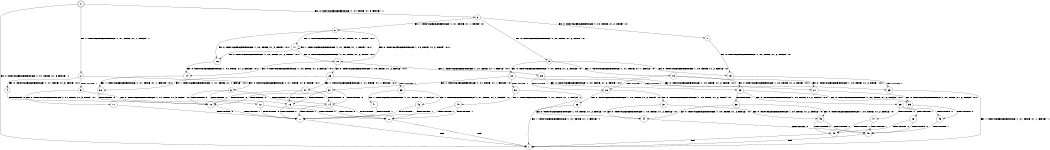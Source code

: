 digraph BCG {
size = "7, 10.5";
center = TRUE;
node [shape = circle];
0 [peripheries = 2];
0 -> 1 [label = "EX !0 !ATOMIC_EXCH_BRANCH (1, +1, TRUE, +1, 3, FALSE) !::"];
0 -> 2 [label = "EX !1 !ATOMIC_EXCH_BRANCH (1, +1, TRUE, +1, 1, FALSE) !::"];
0 -> 3 [label = "EX !0 !ATOMIC_EXCH_BRANCH (1, +1, TRUE, +1, 3, FALSE) !::"];
2 -> 4 [label = "EX !0 !ATOMIC_EXCH_BRANCH (1, +1, TRUE, +1, 3, TRUE) !:0:1:"];
2 -> 5 [label = "TERMINATE !1"];
2 -> 6 [label = "EX !0 !ATOMIC_EXCH_BRANCH (1, +1, TRUE, +1, 3, TRUE) !:0:1:"];
3 -> 7 [label = "EX !0 !ATOMIC_EXCH_BRANCH (1, +0, TRUE, +1, 2, TRUE) !:0:"];
3 -> 8 [label = "EX !1 !ATOMIC_EXCH_BRANCH (1, +1, TRUE, +1, 1, TRUE) !:0:"];
3 -> 9 [label = "EX !0 !ATOMIC_EXCH_BRANCH (1, +0, TRUE, +1, 2, TRUE) !:0:"];
4 -> 10 [label = "TERMINATE !0"];
5 -> 11 [label = "EX !0 !ATOMIC_EXCH_BRANCH (1, +1, TRUE, +1, 3, TRUE) !:0:"];
5 -> 12 [label = "EX !0 !ATOMIC_EXCH_BRANCH (1, +1, TRUE, +1, 3, TRUE) !:0:"];
6 -> 10 [label = "TERMINATE !0"];
6 -> 13 [label = "TERMINATE !1"];
6 -> 14 [label = "TERMINATE !0"];
7 -> 15 [label = "EX !0 !ATOMIC_EXCH_BRANCH (1, +0, TRUE, +1, 2, FALSE) !:0:"];
8 -> 16 [label = "EX !0 !ATOMIC_EXCH_BRANCH (1, +0, TRUE, +1, 2, TRUE) !:0:1:"];
8 -> 17 [label = "EX !1 !ATOMIC_EXCH_BRANCH (1, +1, TRUE, +1, 1, TRUE) !:0:1:"];
8 -> 18 [label = "EX !0 !ATOMIC_EXCH_BRANCH (1, +0, TRUE, +1, 2, TRUE) !:0:1:"];
9 -> 15 [label = "EX !0 !ATOMIC_EXCH_BRANCH (1, +0, TRUE, +1, 2, FALSE) !:0:"];
9 -> 19 [label = "EX !1 !ATOMIC_EXCH_BRANCH (1, +1, TRUE, +1, 1, FALSE) !:0:"];
9 -> 20 [label = "EX !0 !ATOMIC_EXCH_BRANCH (1, +0, TRUE, +1, 2, FALSE) !:0:"];
10 -> 21 [label = "TERMINATE !1"];
11 -> 21 [label = "TERMINATE !0"];
12 -> 21 [label = "TERMINATE !0"];
12 -> 22 [label = "TERMINATE !0"];
13 -> 21 [label = "TERMINATE !0"];
13 -> 22 [label = "TERMINATE !0"];
14 -> 21 [label = "TERMINATE !1"];
14 -> 22 [label = "TERMINATE !1"];
15 -> 23 [label = "TERMINATE !0"];
16 -> 24 [label = "EX !0 !ATOMIC_EXCH_BRANCH (1, +0, TRUE, +1, 2, FALSE) !:0:1:"];
17 -> 16 [label = "EX !0 !ATOMIC_EXCH_BRANCH (1, +0, TRUE, +1, 2, TRUE) !:0:1:"];
17 -> 17 [label = "EX !1 !ATOMIC_EXCH_BRANCH (1, +1, TRUE, +1, 1, TRUE) !:0:1:"];
17 -> 18 [label = "EX !0 !ATOMIC_EXCH_BRANCH (1, +0, TRUE, +1, 2, TRUE) !:0:1:"];
18 -> 24 [label = "EX !0 !ATOMIC_EXCH_BRANCH (1, +0, TRUE, +1, 2, FALSE) !:0:1:"];
18 -> 25 [label = "EX !1 !ATOMIC_EXCH_BRANCH (1, +1, TRUE, +1, 1, FALSE) !:0:1:"];
18 -> 26 [label = "EX !0 !ATOMIC_EXCH_BRANCH (1, +0, TRUE, +1, 2, FALSE) !:0:1:"];
19 -> 27 [label = "EX !0 !ATOMIC_EXCH_BRANCH (1, +0, TRUE, +1, 2, TRUE) !:0:1:"];
19 -> 28 [label = "TERMINATE !1"];
19 -> 29 [label = "EX !0 !ATOMIC_EXCH_BRANCH (1, +0, TRUE, +1, 2, TRUE) !:0:1:"];
20 -> 23 [label = "TERMINATE !0"];
20 -> 30 [label = "TERMINATE !0"];
20 -> 31 [label = "EX !1 !ATOMIC_EXCH_BRANCH (1, +1, TRUE, +1, 1, FALSE) !:0:"];
21 -> 1 [label = "exit"];
22 -> 1 [label = "exit"];
23 -> 1 [label = "EX !1 !ATOMIC_EXCH_BRANCH (1, +1, TRUE, +1, 1, FALSE) !::"];
24 -> 32 [label = "EX !1 !ATOMIC_EXCH_BRANCH (1, +1, TRUE, +1, 1, FALSE) !:0:1:"];
25 -> 27 [label = "EX !0 !ATOMIC_EXCH_BRANCH (1, +0, TRUE, +1, 2, TRUE) !:0:1:"];
25 -> 28 [label = "TERMINATE !1"];
25 -> 29 [label = "EX !0 !ATOMIC_EXCH_BRANCH (1, +0, TRUE, +1, 2, TRUE) !:0:1:"];
26 -> 32 [label = "EX !1 !ATOMIC_EXCH_BRANCH (1, +1, TRUE, +1, 1, FALSE) !:0:1:"];
26 -> 33 [label = "TERMINATE !0"];
26 -> 34 [label = "EX !1 !ATOMIC_EXCH_BRANCH (1, +1, TRUE, +1, 1, FALSE) !:0:1:"];
27 -> 35 [label = "EX !0 !ATOMIC_EXCH_BRANCH (1, +0, TRUE, +1, 2, FALSE) !:0:1:"];
28 -> 36 [label = "EX !0 !ATOMIC_EXCH_BRANCH (1, +0, TRUE, +1, 2, TRUE) !:0:"];
28 -> 37 [label = "EX !0 !ATOMIC_EXCH_BRANCH (1, +0, TRUE, +1, 2, TRUE) !:0:"];
29 -> 35 [label = "EX !0 !ATOMIC_EXCH_BRANCH (1, +0, TRUE, +1, 2, FALSE) !:0:1:"];
29 -> 38 [label = "TERMINATE !1"];
29 -> 39 [label = "EX !0 !ATOMIC_EXCH_BRANCH (1, +0, TRUE, +1, 2, FALSE) !:0:1:"];
30 -> 1 [label = "EX !1 !ATOMIC_EXCH_BRANCH (1, +1, TRUE, +1, 1, FALSE) !::"];
30 -> 40 [label = "EX !1 !ATOMIC_EXCH_BRANCH (1, +1, TRUE, +1, 1, FALSE) !::"];
31 -> 10 [label = "TERMINATE !0"];
31 -> 13 [label = "TERMINATE !1"];
31 -> 14 [label = "TERMINATE !0"];
32 -> 10 [label = "TERMINATE !0"];
33 -> 41 [label = "EX !1 !ATOMIC_EXCH_BRANCH (1, +1, TRUE, +1, 1, FALSE) !:1:"];
33 -> 42 [label = "EX !1 !ATOMIC_EXCH_BRANCH (1, +1, TRUE, +1, 1, FALSE) !:1:"];
34 -> 10 [label = "TERMINATE !0"];
34 -> 13 [label = "TERMINATE !1"];
34 -> 14 [label = "TERMINATE !0"];
35 -> 43 [label = "TERMINATE !0"];
36 -> 44 [label = "EX !0 !ATOMIC_EXCH_BRANCH (1, +0, TRUE, +1, 2, FALSE) !:0:"];
37 -> 44 [label = "EX !0 !ATOMIC_EXCH_BRANCH (1, +0, TRUE, +1, 2, FALSE) !:0:"];
37 -> 45 [label = "EX !0 !ATOMIC_EXCH_BRANCH (1, +0, TRUE, +1, 2, FALSE) !:0:"];
38 -> 44 [label = "EX !0 !ATOMIC_EXCH_BRANCH (1, +0, TRUE, +1, 2, FALSE) !:0:"];
38 -> 45 [label = "EX !0 !ATOMIC_EXCH_BRANCH (1, +0, TRUE, +1, 2, FALSE) !:0:"];
39 -> 43 [label = "TERMINATE !0"];
39 -> 46 [label = "TERMINATE !1"];
39 -> 47 [label = "TERMINATE !0"];
40 -> 21 [label = "TERMINATE !1"];
40 -> 22 [label = "TERMINATE !1"];
41 -> 21 [label = "TERMINATE !1"];
42 -> 21 [label = "TERMINATE !1"];
42 -> 22 [label = "TERMINATE !1"];
43 -> 48 [label = "TERMINATE !1"];
44 -> 48 [label = "TERMINATE !0"];
45 -> 48 [label = "TERMINATE !0"];
45 -> 49 [label = "TERMINATE !0"];
46 -> 48 [label = "TERMINATE !0"];
46 -> 49 [label = "TERMINATE !0"];
47 -> 48 [label = "TERMINATE !1"];
47 -> 49 [label = "TERMINATE !1"];
48 -> 1 [label = "exit"];
49 -> 1 [label = "exit"];
}
